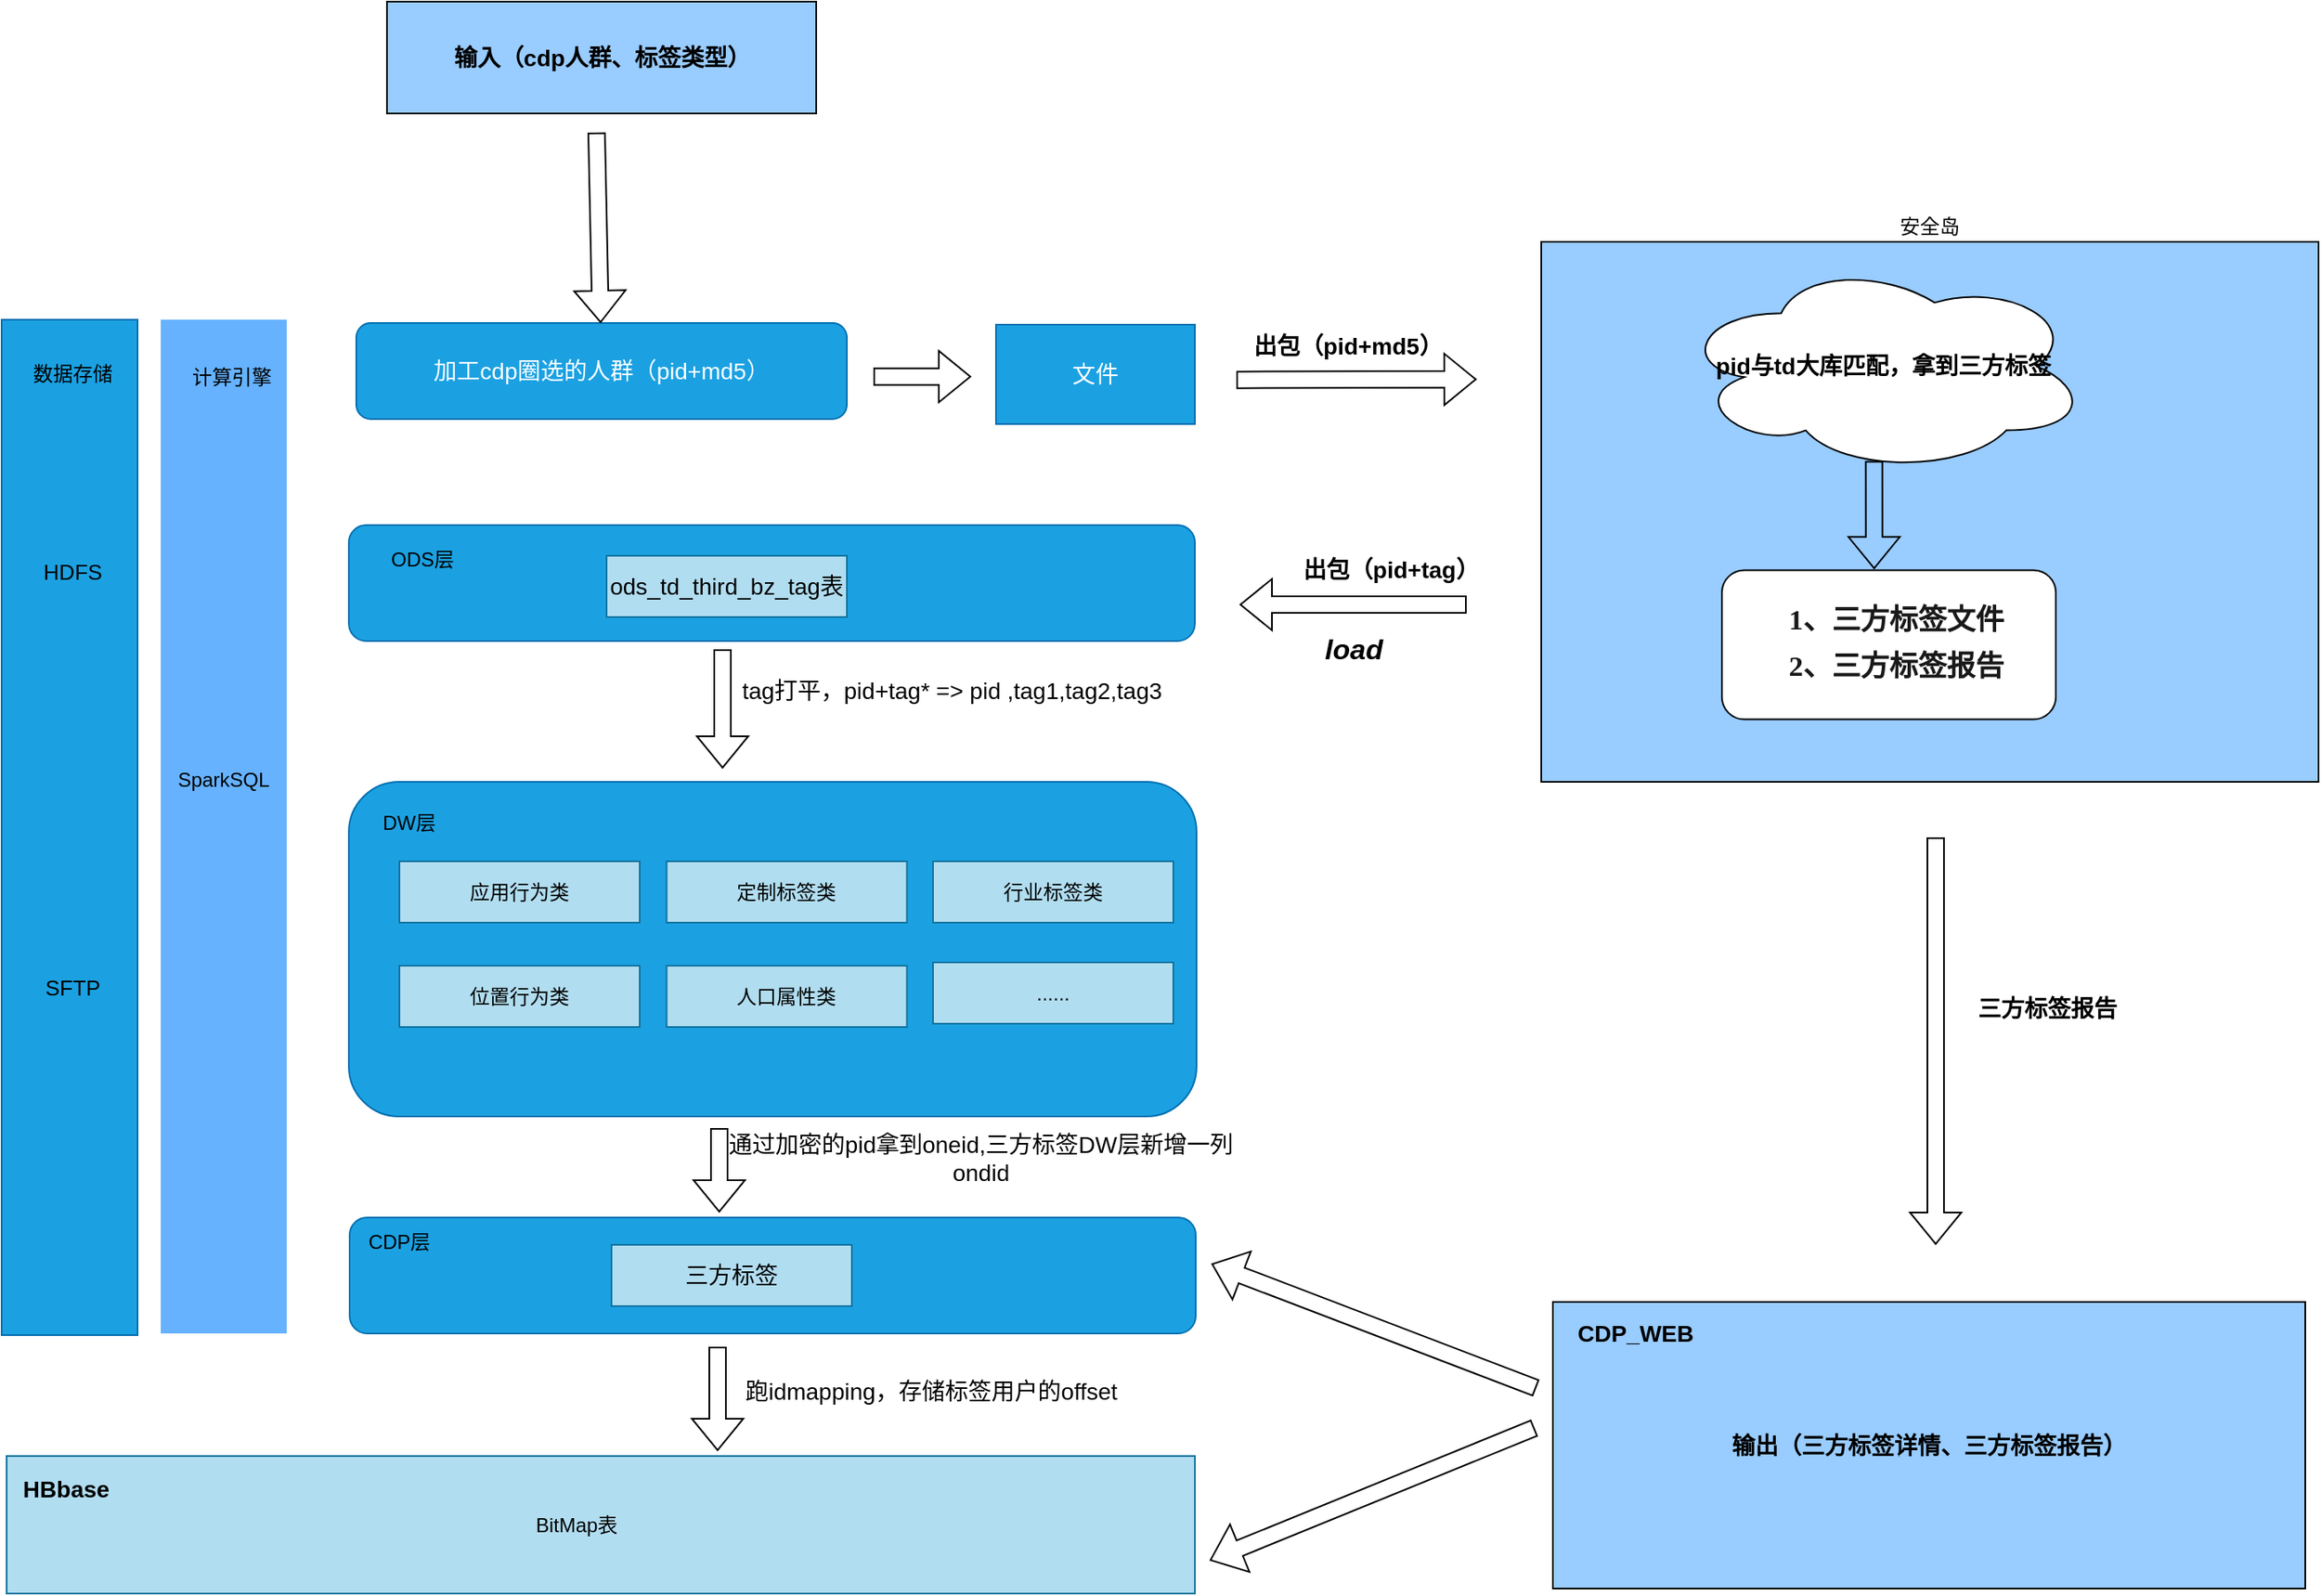 <mxfile version="21.1.2" type="github">
  <diagram name="第 1 页" id="jkvh4A5DkbGee7e1IqiZ">
    <mxGraphModel dx="2356" dy="2351" grid="0" gridSize="10" guides="1" tooltips="1" connect="1" arrows="1" fold="1" page="1" pageScale="1" pageWidth="1700" pageHeight="1100" math="0" shadow="0">
      <root>
        <mxCell id="0" />
        <mxCell id="1" parent="0" />
        <mxCell id="M-rgaktpT5TFiBYmBd5q-52" value="安全岛" style="rounded=0;whiteSpace=wrap;html=1;labelPosition=center;verticalLabelPosition=top;align=center;verticalAlign=bottom;fillColor=#99CCFF;" parent="1" vertex="1">
          <mxGeometry x="937" y="-94" width="469" height="326" as="geometry" />
        </mxCell>
        <mxCell id="M-rgaktpT5TFiBYmBd5q-53" value="" style="shape=flexArrow;endArrow=classic;html=1;rounded=0;" parent="1" edge="1">
          <mxGeometry width="50" height="50" relative="1" as="geometry">
            <mxPoint x="753" y="-10.67" as="sourcePoint" />
            <mxPoint x="898" y="-11" as="targetPoint" />
          </mxGeometry>
        </mxCell>
        <mxCell id="M-rgaktpT5TFiBYmBd5q-54" value="出包（pid+md5）" style="text;html=1;strokeColor=none;fillColor=none;align=center;verticalAlign=middle;whiteSpace=wrap;rounded=0;fontStyle=1;fontSize=14;" parent="1" vertex="1">
          <mxGeometry x="749" y="-45" width="143" height="28" as="geometry" />
        </mxCell>
        <mxCell id="M-rgaktpT5TFiBYmBd5q-56" value="pid与td大库匹配，拿到三方标签" style="ellipse;shape=cloud;whiteSpace=wrap;html=1;fontSize=14;fontStyle=1" parent="1" vertex="1">
          <mxGeometry x="1020" y="-83" width="247" height="128.5" as="geometry" />
        </mxCell>
        <mxCell id="M-rgaktpT5TFiBYmBd5q-58" value="&lt;p style=&quot;border-color: var(--border-color); margin: 0px; line-height: 12px;&quot; align=&quot;center&quot;&gt;&lt;span style=&quot;color: rgb(25, 25, 25); font-family: &amp;quot;Microsoft YaHei&amp;quot;; font-size: 13pt; font-weight: 600; background-color: initial;&quot;&gt;&amp;nbsp; 1、三方标签文件&lt;/span&gt;&lt;br&gt;&lt;/p&gt;&lt;br style=&quot;border-color: var(--border-color);&quot;&gt;&lt;p style=&quot;border-color: var(--border-color); margin: 0px; line-height: 12px;&quot; align=&quot;center&quot;&gt;&lt;span style=&quot;border-color: var(--border-color); font-family: &amp;quot;Microsoft YaHei&amp;quot;; font-size: 13pt; font-weight: 600; color: rgb(25, 25, 25);&quot;&gt;&amp;nbsp; 2、三方标签报告&lt;/span&gt;&lt;/p&gt;" style="rounded=1;whiteSpace=wrap;html=1;" parent="1" vertex="1">
          <mxGeometry x="1046" y="104.25" width="201.5" height="90" as="geometry" />
        </mxCell>
        <mxCell id="M-rgaktpT5TFiBYmBd5q-60" value="" style="shape=flexArrow;endArrow=classic;html=1;rounded=0;" parent="1" edge="1">
          <mxGeometry width="50" height="50" relative="1" as="geometry">
            <mxPoint x="892" y="125" as="sourcePoint" />
            <mxPoint x="755" y="125" as="targetPoint" />
          </mxGeometry>
        </mxCell>
        <mxCell id="M-rgaktpT5TFiBYmBd5q-61" value="出包（pid+tag）" style="text;html=1;strokeColor=none;fillColor=none;align=center;verticalAlign=middle;whiteSpace=wrap;rounded=0;fontStyle=1;fontSize=14;" parent="1" vertex="1">
          <mxGeometry x="775" y="90" width="143" height="28" as="geometry" />
        </mxCell>
        <mxCell id="M-rgaktpT5TFiBYmBd5q-63" value="三方标签报告" style="text;html=1;strokeColor=none;fillColor=none;align=center;verticalAlign=middle;whiteSpace=wrap;rounded=0;fontStyle=1;fontSize=14;" parent="1" vertex="1">
          <mxGeometry x="1194" y="353" width="97" height="32" as="geometry" />
        </mxCell>
        <mxCell id="-sx49MDDap_tLkrFsJoD-2" value="输入（cdp人群、标签类型）" style="rounded=0;whiteSpace=wrap;html=1;fillColor=#99CCFF;fontSize=14;fontStyle=1" vertex="1" parent="1">
          <mxGeometry x="240.5" y="-239" width="259" height="67.5" as="geometry" />
        </mxCell>
        <mxCell id="-sx49MDDap_tLkrFsJoD-4" value="" style="rounded=0;whiteSpace=wrap;html=1;fontSize=15;fontColor=#ffffff;fillColor=#1ba1e2;labelBackgroundColor=#33FFFF;strokeColor=#006EAF;" vertex="1" parent="1">
          <mxGeometry x="8" y="-47" width="82" height="613" as="geometry" />
        </mxCell>
        <mxCell id="-sx49MDDap_tLkrFsJoD-5" value="&lt;font color=&quot;#000000&quot; style=&quot;font-size: 12px;&quot;&gt;数据存储&lt;/font&gt;" style="text;html=1;strokeColor=none;fillColor=none;align=center;verticalAlign=middle;whiteSpace=wrap;rounded=0;fontSize=12;fontColor=#FFFFFF;" vertex="1" parent="1">
          <mxGeometry x="20.5" y="-29" width="60" height="30" as="geometry" />
        </mxCell>
        <mxCell id="-sx49MDDap_tLkrFsJoD-6" value="HDFS" style="text;html=1;strokeColor=none;fillColor=none;align=center;verticalAlign=middle;whiteSpace=wrap;rounded=0;labelBackgroundColor=none;fontSize=13;fontColor=#000000;" vertex="1" parent="1">
          <mxGeometry x="20.5" y="90" width="60" height="30" as="geometry" />
        </mxCell>
        <mxCell id="-sx49MDDap_tLkrFsJoD-7" value="&lt;span style=&quot;color: rgba(0, 0, 0, 0); font-family: monospace; font-size: 0px; text-align: start; background-color: rgb(251, 251, 251);&quot;&gt;%3CmxGraphModel%3E%3Croot%3E%3CmxCell%20id%3D%220%22%2F%3E%3CmxCell%20id%3D%221%22%20parent%3D%220%22%2F%3E%3CmxCell%20id%3D%222%22%20value%3D%22%26lt%3Bfont%20color%3D%26quot%3B%23000000%26quot%3B%20style%3D%26quot%3Bfont-size%3A%2013px%3B%26quot%3B%26gt%3B%E6%95%B0%E6%8D%AE%E5%AD%98%E5%82%A8%26lt%3B%2Ffont%26gt%3B%22%20style%3D%22text%3Bhtml%3D1%3BstrokeColor%3Dnone%3BfillColor%3Dnone%3Balign%3Dcenter%3BverticalAlign%3Dmiddle%3BwhiteSpace%3Dwrap%3Brounded%3D0%3BfontSize%3D13%3BfontColor%3D%23FFFFFF%3B%22%20vertex%3D%221%22%20parent%3D%221%22%3E%3CmxGeometry%20x%3D%22235%22%20y%3D%22165%22%20width%3D%2260%22%20height%3D%2230%22%20as%3D%22geometry%22%2F%3E%3C%2FmxCell%3E%3C%2Froot%3E%3C%2FmxGraphModel%3E&lt;/span&gt;" style="rounded=0;whiteSpace=wrap;html=1;fontSize=15;fontColor=#FFFFFF;fillColor=#66B2FF;labelBackgroundColor=#33FFFF;strokeColor=none;" vertex="1" parent="1">
          <mxGeometry x="104" y="-47" width="76" height="612" as="geometry" />
        </mxCell>
        <mxCell id="-sx49MDDap_tLkrFsJoD-8" value="&lt;font color=&quot;#000000&quot; style=&quot;font-size: 12px;&quot;&gt;计算引擎&lt;/font&gt;" style="text;html=1;strokeColor=none;fillColor=none;align=center;verticalAlign=middle;whiteSpace=wrap;rounded=0;fontSize=12;fontColor=#FFFFFF;" vertex="1" parent="1">
          <mxGeometry x="117" y="-27" width="60" height="30" as="geometry" />
        </mxCell>
        <mxCell id="-sx49MDDap_tLkrFsJoD-9" value="SparkSQL" style="text;html=1;strokeColor=none;fillColor=none;align=center;verticalAlign=middle;whiteSpace=wrap;rounded=0;labelBackgroundColor=none;fontSize=12;fontColor=#000000;" vertex="1" parent="1">
          <mxGeometry x="112" y="216" width="60" height="30" as="geometry" />
        </mxCell>
        <mxCell id="-sx49MDDap_tLkrFsJoD-11" value="" style="shape=flexArrow;endArrow=classic;html=1;rounded=0;entryX=0.456;entryY=-0.007;entryDx=0;entryDy=0;entryPerimeter=0;exitX=0.477;exitY=0.944;exitDx=0;exitDy=0;exitPerimeter=0;" edge="1" parent="1" source="M-rgaktpT5TFiBYmBd5q-56" target="M-rgaktpT5TFiBYmBd5q-58">
          <mxGeometry width="50" height="50" relative="1" as="geometry">
            <mxPoint x="1138" y="72.75" as="sourcePoint" />
            <mxPoint x="1188" y="22.75" as="targetPoint" />
          </mxGeometry>
        </mxCell>
        <mxCell id="-sx49MDDap_tLkrFsJoD-12" value="SFTP" style="text;html=1;strokeColor=none;fillColor=none;align=center;verticalAlign=middle;whiteSpace=wrap;rounded=0;labelBackgroundColor=none;fontSize=13;fontColor=#000000;" vertex="1" parent="1">
          <mxGeometry x="20.5" y="341" width="60" height="30" as="geometry" />
        </mxCell>
        <mxCell id="-sx49MDDap_tLkrFsJoD-13" value="加工cdp圈选的人群（pid+md5）" style="rounded=1;whiteSpace=wrap;html=1;fillColor=#1ba1e2;strokeColor=#006EAF;fontColor=#ffffff;fontSize=14;" vertex="1" parent="1">
          <mxGeometry x="222" y="-45" width="296" height="58" as="geometry" />
        </mxCell>
        <mxCell id="-sx49MDDap_tLkrFsJoD-14" value="文件" style="rounded=0;whiteSpace=wrap;html=1;fillColor=#1ba1e2;fontColor=#ffffff;strokeColor=#006EAF;fontSize=14;" vertex="1" parent="1">
          <mxGeometry x="608" y="-44" width="120" height="60" as="geometry" />
        </mxCell>
        <mxCell id="-sx49MDDap_tLkrFsJoD-15" value="" style="shape=flexArrow;endArrow=classic;html=1;rounded=0;" edge="1" parent="1">
          <mxGeometry width="50" height="50" relative="1" as="geometry">
            <mxPoint x="534" y="-12.67" as="sourcePoint" />
            <mxPoint x="593" y="-12.67" as="targetPoint" />
          </mxGeometry>
        </mxCell>
        <mxCell id="-sx49MDDap_tLkrFsJoD-16" value="" style="rounded=1;whiteSpace=wrap;html=1;fillColor=#1ba1e2;strokeColor=#006EAF;fontColor=#ffffff;fontSize=14;" vertex="1" parent="1">
          <mxGeometry x="217.5" y="77" width="510.5" height="70" as="geometry" />
        </mxCell>
        <mxCell id="-sx49MDDap_tLkrFsJoD-17" value="load" style="text;html=1;strokeColor=none;fillColor=none;align=center;verticalAlign=middle;whiteSpace=wrap;rounded=0;fontStyle=3;fontSize=17;" vertex="1" parent="1">
          <mxGeometry x="794" y="138" width="60" height="30" as="geometry" />
        </mxCell>
        <mxCell id="-sx49MDDap_tLkrFsJoD-18" value="" style="rounded=1;whiteSpace=wrap;html=1;fillColor=#1ba1e2;strokeColor=#006EAF;fontColor=#ffffff;fontSize=14;" vertex="1" parent="1">
          <mxGeometry x="217.5" y="232" width="511.5" height="202" as="geometry" />
        </mxCell>
        <mxCell id="-sx49MDDap_tLkrFsJoD-19" value="DW层" style="text;html=1;strokeColor=none;fillColor=none;align=center;verticalAlign=middle;whiteSpace=wrap;rounded=0;" vertex="1" parent="1">
          <mxGeometry x="224" y="242" width="60" height="30" as="geometry" />
        </mxCell>
        <mxCell id="-sx49MDDap_tLkrFsJoD-20" value="应用行为类" style="rounded=0;whiteSpace=wrap;html=1;fillColor=#b1ddf0;strokeColor=#10739e;" vertex="1" parent="1">
          <mxGeometry x="248" y="280" width="145" height="37" as="geometry" />
        </mxCell>
        <mxCell id="-sx49MDDap_tLkrFsJoD-21" value="定制标签类" style="rounded=0;whiteSpace=wrap;html=1;fillColor=#b1ddf0;strokeColor=#10739e;" vertex="1" parent="1">
          <mxGeometry x="409.25" y="280" width="145" height="37" as="geometry" />
        </mxCell>
        <mxCell id="-sx49MDDap_tLkrFsJoD-22" value="行业标签类" style="rounded=0;whiteSpace=wrap;html=1;fillColor=#b1ddf0;strokeColor=#10739e;" vertex="1" parent="1">
          <mxGeometry x="570" y="280" width="145" height="37" as="geometry" />
        </mxCell>
        <mxCell id="-sx49MDDap_tLkrFsJoD-23" value="位置行为类" style="rounded=0;whiteSpace=wrap;html=1;fillColor=#b1ddf0;strokeColor=#10739e;" vertex="1" parent="1">
          <mxGeometry x="248" y="343" width="145" height="37" as="geometry" />
        </mxCell>
        <mxCell id="-sx49MDDap_tLkrFsJoD-24" value="人口属性类" style="rounded=0;whiteSpace=wrap;html=1;fillColor=#b1ddf0;strokeColor=#10739e;" vertex="1" parent="1">
          <mxGeometry x="409.25" y="343" width="145" height="37" as="geometry" />
        </mxCell>
        <mxCell id="-sx49MDDap_tLkrFsJoD-25" value="......" style="rounded=0;whiteSpace=wrap;html=1;fillColor=#b1ddf0;strokeColor=#10739e;" vertex="1" parent="1">
          <mxGeometry x="570" y="341" width="145" height="37" as="geometry" />
        </mxCell>
        <mxCell id="-sx49MDDap_tLkrFsJoD-26" value="ODS层" style="text;html=1;strokeColor=none;fillColor=none;align=center;verticalAlign=middle;whiteSpace=wrap;rounded=0;" vertex="1" parent="1">
          <mxGeometry x="232" y="83" width="60" height="30" as="geometry" />
        </mxCell>
        <mxCell id="-sx49MDDap_tLkrFsJoD-27" value="ods_td_third_bz_tag表" style="rounded=0;whiteSpace=wrap;html=1;fillColor=#b1ddf0;strokeColor=#10739e;fontSize=14;" vertex="1" parent="1">
          <mxGeometry x="373" y="95.5" width="145" height="37" as="geometry" />
        </mxCell>
        <mxCell id="-sx49MDDap_tLkrFsJoD-28" value="" style="shape=flexArrow;endArrow=classic;html=1;rounded=0;" edge="1" parent="1">
          <mxGeometry width="50" height="50" relative="1" as="geometry">
            <mxPoint x="443" y="152" as="sourcePoint" />
            <mxPoint x="443" y="224" as="targetPoint" />
          </mxGeometry>
        </mxCell>
        <mxCell id="-sx49MDDap_tLkrFsJoD-30" value="tag打平，pid+tag* =&amp;gt; pid ,tag1,tag2,tag3" style="text;html=1;strokeColor=none;fillColor=none;align=center;verticalAlign=middle;whiteSpace=wrap;rounded=0;fontSize=14;" vertex="1" parent="1">
          <mxGeometry x="440" y="164.25" width="283" height="26" as="geometry" />
        </mxCell>
        <mxCell id="-sx49MDDap_tLkrFsJoD-31" value="" style="rounded=1;whiteSpace=wrap;html=1;fillColor=#1ba1e2;strokeColor=#006EAF;fontColor=#ffffff;fontSize=14;" vertex="1" parent="1">
          <mxGeometry x="218" y="495" width="510.5" height="70" as="geometry" />
        </mxCell>
        <mxCell id="-sx49MDDap_tLkrFsJoD-32" value="CDP层" style="text;html=1;strokeColor=none;fillColor=none;align=center;verticalAlign=middle;whiteSpace=wrap;rounded=0;" vertex="1" parent="1">
          <mxGeometry x="217.5" y="495" width="60" height="30" as="geometry" />
        </mxCell>
        <mxCell id="-sx49MDDap_tLkrFsJoD-33" value="" style="shape=flexArrow;endArrow=classic;html=1;rounded=0;" edge="1" parent="1">
          <mxGeometry width="50" height="50" relative="1" as="geometry">
            <mxPoint x="441" y="441" as="sourcePoint" />
            <mxPoint x="441" y="492" as="targetPoint" />
          </mxGeometry>
        </mxCell>
        <mxCell id="-sx49MDDap_tLkrFsJoD-34" value="通过加密的pid拿到oneid,三方标签DW层新增一列ondid" style="text;html=1;strokeColor=none;fillColor=none;align=center;verticalAlign=middle;whiteSpace=wrap;rounded=0;fontSize=14;" vertex="1" parent="1">
          <mxGeometry x="445" y="448" width="308" height="22" as="geometry" />
        </mxCell>
        <mxCell id="-sx49MDDap_tLkrFsJoD-35" value="三方标签" style="rounded=0;whiteSpace=wrap;html=1;fillColor=#b1ddf0;strokeColor=#10739e;fontSize=14;" vertex="1" parent="1">
          <mxGeometry x="376" y="511.5" width="145" height="37" as="geometry" />
        </mxCell>
        <mxCell id="-sx49MDDap_tLkrFsJoD-36" value="" style="rounded=0;whiteSpace=wrap;html=1;fillColor=#b1ddf0;strokeColor=#10739e;" vertex="1" parent="1">
          <mxGeometry x="11" y="639" width="717" height="83" as="geometry" />
        </mxCell>
        <mxCell id="-sx49MDDap_tLkrFsJoD-37" value="HBbase" style="text;html=1;strokeColor=none;fillColor=none;align=center;verticalAlign=middle;whiteSpace=wrap;rounded=0;fontStyle=1;fontSize=14;" vertex="1" parent="1">
          <mxGeometry x="17" y="644" width="60" height="30" as="geometry" />
        </mxCell>
        <mxCell id="-sx49MDDap_tLkrFsJoD-39" value="BitMap表" style="text;html=1;strokeColor=none;fillColor=none;align=center;verticalAlign=middle;whiteSpace=wrap;rounded=0;" vertex="1" parent="1">
          <mxGeometry x="325" y="666" width="60" height="30" as="geometry" />
        </mxCell>
        <mxCell id="-sx49MDDap_tLkrFsJoD-40" value="" style="shape=flexArrow;endArrow=classic;html=1;rounded=0;" edge="1" parent="1">
          <mxGeometry width="50" height="50" relative="1" as="geometry">
            <mxPoint x="440" y="573" as="sourcePoint" />
            <mxPoint x="440" y="636" as="targetPoint" />
          </mxGeometry>
        </mxCell>
        <mxCell id="-sx49MDDap_tLkrFsJoD-41" value="跑idmapping，存储标签用户的offset" style="text;html=1;strokeColor=none;fillColor=none;align=center;verticalAlign=middle;whiteSpace=wrap;rounded=0;fontSize=14;" vertex="1" parent="1">
          <mxGeometry x="437" y="585" width="264" height="30" as="geometry" />
        </mxCell>
        <mxCell id="-sx49MDDap_tLkrFsJoD-42" value="输出（三方标签详情、三方标签报告）" style="rounded=0;whiteSpace=wrap;html=1;fillColor=#99CCFF;fontSize=14;fontStyle=1" vertex="1" parent="1">
          <mxGeometry x="944" y="546" width="454" height="173" as="geometry" />
        </mxCell>
        <mxCell id="-sx49MDDap_tLkrFsJoD-43" value="CDP_WEB" style="text;html=1;strokeColor=none;fillColor=none;align=center;verticalAlign=middle;whiteSpace=wrap;rounded=0;fontSize=14;fontStyle=1" vertex="1" parent="1">
          <mxGeometry x="964" y="550" width="60" height="30" as="geometry" />
        </mxCell>
        <mxCell id="-sx49MDDap_tLkrFsJoD-44" value="" style="shape=flexArrow;endArrow=classic;html=1;rounded=0;" edge="1" parent="1">
          <mxGeometry width="50" height="50" relative="1" as="geometry">
            <mxPoint x="1175" y="265.5" as="sourcePoint" />
            <mxPoint x="1175" y="511.5" as="targetPoint" />
          </mxGeometry>
        </mxCell>
        <mxCell id="-sx49MDDap_tLkrFsJoD-45" value="" style="shape=flexArrow;endArrow=classic;html=1;rounded=0;" edge="1" parent="1">
          <mxGeometry width="50" height="50" relative="1" as="geometry">
            <mxPoint x="934" y="598" as="sourcePoint" />
            <mxPoint x="738" y="523" as="targetPoint" />
          </mxGeometry>
        </mxCell>
        <mxCell id="-sx49MDDap_tLkrFsJoD-46" value="" style="shape=flexArrow;endArrow=classic;html=1;rounded=0;" edge="1" parent="1">
          <mxGeometry width="50" height="50" relative="1" as="geometry">
            <mxPoint x="933" y="622" as="sourcePoint" />
            <mxPoint x="737" y="702" as="targetPoint" />
          </mxGeometry>
        </mxCell>
        <mxCell id="-sx49MDDap_tLkrFsJoD-47" value="" style="shape=flexArrow;endArrow=classic;html=1;rounded=0;" edge="1" parent="1" target="-sx49MDDap_tLkrFsJoD-13">
          <mxGeometry width="50" height="50" relative="1" as="geometry">
            <mxPoint x="367" y="-160" as="sourcePoint" />
            <mxPoint x="587" y="157" as="targetPoint" />
          </mxGeometry>
        </mxCell>
      </root>
    </mxGraphModel>
  </diagram>
</mxfile>
